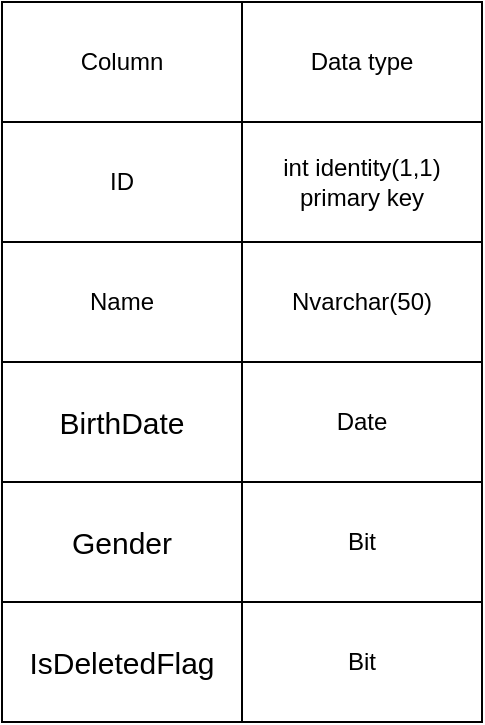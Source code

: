 <mxfile version="20.2.8" type="github" pages="4">
  <diagram id="jW5jVpwRtEXAUoB9fhri" name="ex4">
    <mxGraphModel dx="994" dy="564" grid="1" gridSize="10" guides="1" tooltips="1" connect="1" arrows="1" fold="1" page="1" pageScale="1" pageWidth="827" pageHeight="1169" math="0" shadow="0">
      <root>
        <mxCell id="0" />
        <mxCell id="1" parent="0" />
        <mxCell id="ASx7LnkUKc0S-k7tM8Z2-1" value="Column" style="rounded=0;whiteSpace=wrap;html=1;" parent="1" vertex="1">
          <mxGeometry x="110" y="60" width="120" height="60" as="geometry" />
        </mxCell>
        <mxCell id="ASx7LnkUKc0S-k7tM8Z2-2" value="Data type" style="rounded=0;whiteSpace=wrap;html=1;" parent="1" vertex="1">
          <mxGeometry x="230" y="60" width="120" height="60" as="geometry" />
        </mxCell>
        <mxCell id="ASx7LnkUKc0S-k7tM8Z2-3" value="ID" style="rounded=0;whiteSpace=wrap;html=1;" parent="1" vertex="1">
          <mxGeometry x="110" y="120" width="120" height="60" as="geometry" />
        </mxCell>
        <mxCell id="ASx7LnkUKc0S-k7tM8Z2-4" value="&lt;span style=&quot;font-family: Muli, sans-serif; font-size: 15px; text-align: start; background-color: rgb(255, 255, 255);&quot;&gt;Gender&lt;/span&gt;" style="rounded=0;whiteSpace=wrap;html=1;" parent="1" vertex="1">
          <mxGeometry x="110" y="300" width="120" height="60" as="geometry" />
        </mxCell>
        <mxCell id="ASx7LnkUKc0S-k7tM8Z2-5" value="&lt;span style=&quot;font-family: Muli, sans-serif; font-size: 15px; text-align: start; background-color: rgb(255, 255, 255);&quot;&gt;BirthDate&lt;/span&gt;" style="rounded=0;whiteSpace=wrap;html=1;" parent="1" vertex="1">
          <mxGeometry x="110" y="240" width="120" height="60" as="geometry" />
        </mxCell>
        <mxCell id="ASx7LnkUKc0S-k7tM8Z2-6" value="Name" style="rounded=0;whiteSpace=wrap;html=1;" parent="1" vertex="1">
          <mxGeometry x="110" y="180" width="120" height="60" as="geometry" />
        </mxCell>
        <mxCell id="ASx7LnkUKc0S-k7tM8Z2-7" value="int identity(1,1) primary key" style="rounded=0;whiteSpace=wrap;html=1;" parent="1" vertex="1">
          <mxGeometry x="230" y="120" width="120" height="60" as="geometry" />
        </mxCell>
        <mxCell id="ASx7LnkUKc0S-k7tM8Z2-8" value="Nvarchar(50)" style="rounded=0;whiteSpace=wrap;html=1;" parent="1" vertex="1">
          <mxGeometry x="230" y="180" width="120" height="60" as="geometry" />
        </mxCell>
        <mxCell id="ASx7LnkUKc0S-k7tM8Z2-9" value="Date" style="rounded=0;whiteSpace=wrap;html=1;" parent="1" vertex="1">
          <mxGeometry x="230" y="240" width="120" height="60" as="geometry" />
        </mxCell>
        <mxCell id="ASx7LnkUKc0S-k7tM8Z2-10" value="Bit" style="rounded=0;whiteSpace=wrap;html=1;" parent="1" vertex="1">
          <mxGeometry x="230" y="300" width="120" height="60" as="geometry" />
        </mxCell>
        <mxCell id="ASx7LnkUKc0S-k7tM8Z2-11" value="&lt;span style=&quot;font-family: Muli, sans-serif; font-size: 15px; text-align: start; background-color: rgb(255, 255, 255);&quot;&gt;IsDeletedFlag&lt;/span&gt;" style="rounded=0;whiteSpace=wrap;html=1;" parent="1" vertex="1">
          <mxGeometry x="110" y="360" width="120" height="60" as="geometry" />
        </mxCell>
        <mxCell id="ASx7LnkUKc0S-k7tM8Z2-12" value="Bit" style="rounded=0;whiteSpace=wrap;html=1;" parent="1" vertex="1">
          <mxGeometry x="230" y="360" width="120" height="60" as="geometry" />
        </mxCell>
      </root>
    </mxGraphModel>
  </diagram>
  <diagram id="XjRn7lMFcRKrcEKqqThK" name="ex3">
    <mxGraphModel dx="994" dy="564" grid="1" gridSize="10" guides="1" tooltips="1" connect="1" arrows="1" fold="1" page="1" pageScale="1" pageWidth="827" pageHeight="1169" math="0" shadow="0">
      <root>
        <mxCell id="0" />
        <mxCell id="1" parent="0" />
        <mxCell id="2QmXWXQhHO9CwWQ-SPkW-15" value="Column" style="rounded=0;whiteSpace=wrap;html=1;" parent="1" vertex="1">
          <mxGeometry x="110" y="60" width="120" height="60" as="geometry" />
        </mxCell>
        <mxCell id="2QmXWXQhHO9CwWQ-SPkW-16" value="Data type" style="rounded=0;whiteSpace=wrap;html=1;" parent="1" vertex="1">
          <mxGeometry x="230" y="60" width="120" height="60" as="geometry" />
        </mxCell>
        <mxCell id="2QmXWXQhHO9CwWQ-SPkW-17" value="ID" style="rounded=0;whiteSpace=wrap;html=1;" parent="1" vertex="1">
          <mxGeometry x="110" y="120" width="120" height="60" as="geometry" />
        </mxCell>
        <mxCell id="2QmXWXQhHO9CwWQ-SPkW-18" value="&lt;span style=&quot;font-family: Muli, sans-serif; font-size: 15px; text-align: start; background-color: rgb(255, 255, 255);&quot;&gt;ModifiedDate&lt;/span&gt;" style="rounded=0;whiteSpace=wrap;html=1;" parent="1" vertex="1">
          <mxGeometry x="110" y="300" width="120" height="60" as="geometry" />
        </mxCell>
        <mxCell id="2QmXWXQhHO9CwWQ-SPkW-19" value="Code" style="rounded=0;whiteSpace=wrap;html=1;" parent="1" vertex="1">
          <mxGeometry x="110" y="240" width="120" height="60" as="geometry" />
        </mxCell>
        <mxCell id="2QmXWXQhHO9CwWQ-SPkW-20" value="Name" style="rounded=0;whiteSpace=wrap;html=1;" parent="1" vertex="1">
          <mxGeometry x="110" y="180" width="120" height="60" as="geometry" />
        </mxCell>
        <mxCell id="2QmXWXQhHO9CwWQ-SPkW-21" value="int identity(1,1) primary key" style="rounded=0;whiteSpace=wrap;html=1;" parent="1" vertex="1">
          <mxGeometry x="230" y="120" width="120" height="60" as="geometry" />
        </mxCell>
        <mxCell id="2QmXWXQhHO9CwWQ-SPkW-22" value="varchar(50)" style="rounded=0;whiteSpace=wrap;html=1;" parent="1" vertex="1">
          <mxGeometry x="230" y="180" width="120" height="60" as="geometry" />
        </mxCell>
        <mxCell id="2QmXWXQhHO9CwWQ-SPkW-23" value="char(5)" style="rounded=0;whiteSpace=wrap;html=1;" parent="1" vertex="1">
          <mxGeometry x="230" y="240" width="120" height="60" as="geometry" />
        </mxCell>
        <mxCell id="2QmXWXQhHO9CwWQ-SPkW-24" value="datetime" style="rounded=0;whiteSpace=wrap;html=1;" parent="1" vertex="1">
          <mxGeometry x="230" y="300" width="120" height="60" as="geometry" />
        </mxCell>
      </root>
    </mxGraphModel>
  </diagram>
  <diagram id="c2WtbdDiorEWRNvd5uPU" name="ex1_2">
    <mxGraphModel dx="994" dy="564" grid="1" gridSize="10" guides="1" tooltips="1" connect="1" arrows="1" fold="1" page="1" pageScale="1" pageWidth="827" pageHeight="1169" math="0" shadow="0">
      <root>
        <mxCell id="0" />
        <mxCell id="1" parent="0" />
        <mxCell id="7ApB7xU30ubrZ9IxoFiu-1" value="Pharmaceutical company" style="shape=table;startSize=30;container=1;collapsible=1;childLayout=tableLayout;fixedRows=1;rowLines=0;fontStyle=1;align=center;resizeLast=1;" parent="1" vertex="1">
          <mxGeometry x="30" y="270" width="180" height="130" as="geometry" />
        </mxCell>
        <mxCell id="7ApB7xU30ubrZ9IxoFiu-2" value="" style="shape=tableRow;horizontal=0;startSize=0;swimlaneHead=0;swimlaneBody=0;fillColor=none;collapsible=0;dropTarget=0;points=[[0,0.5],[1,0.5]];portConstraint=eastwest;top=0;left=0;right=0;bottom=1;" parent="7ApB7xU30ubrZ9IxoFiu-1" vertex="1">
          <mxGeometry y="30" width="180" height="30" as="geometry" />
        </mxCell>
        <mxCell id="7ApB7xU30ubrZ9IxoFiu-3" value="PK" style="shape=partialRectangle;connectable=0;fillColor=none;top=0;left=0;bottom=0;right=0;fontStyle=1;overflow=hidden;" parent="7ApB7xU30ubrZ9IxoFiu-2" vertex="1">
          <mxGeometry width="30" height="30" as="geometry">
            <mxRectangle width="30" height="30" as="alternateBounds" />
          </mxGeometry>
        </mxCell>
        <mxCell id="7ApB7xU30ubrZ9IxoFiu-4" value="ID" style="shape=partialRectangle;connectable=0;fillColor=none;top=0;left=0;bottom=0;right=0;align=left;spacingLeft=6;fontStyle=5;overflow=hidden;" parent="7ApB7xU30ubrZ9IxoFiu-2" vertex="1">
          <mxGeometry x="30" width="150" height="30" as="geometry">
            <mxRectangle width="150" height="30" as="alternateBounds" />
          </mxGeometry>
        </mxCell>
        <mxCell id="7ApB7xU30ubrZ9IxoFiu-5" value="" style="shape=tableRow;horizontal=0;startSize=0;swimlaneHead=0;swimlaneBody=0;fillColor=none;collapsible=0;dropTarget=0;points=[[0,0.5],[1,0.5]];portConstraint=eastwest;top=0;left=0;right=0;bottom=0;" parent="7ApB7xU30ubrZ9IxoFiu-1" vertex="1">
          <mxGeometry y="60" width="180" height="30" as="geometry" />
        </mxCell>
        <mxCell id="7ApB7xU30ubrZ9IxoFiu-6" value="" style="shape=partialRectangle;connectable=0;fillColor=none;top=0;left=0;bottom=0;right=0;editable=1;overflow=hidden;" parent="7ApB7xU30ubrZ9IxoFiu-5" vertex="1">
          <mxGeometry width="30" height="30" as="geometry">
            <mxRectangle width="30" height="30" as="alternateBounds" />
          </mxGeometry>
        </mxCell>
        <mxCell id="7ApB7xU30ubrZ9IxoFiu-7" value="Name" style="shape=partialRectangle;connectable=0;fillColor=none;top=0;left=0;bottom=0;right=0;align=left;spacingLeft=6;overflow=hidden;" parent="7ApB7xU30ubrZ9IxoFiu-5" vertex="1">
          <mxGeometry x="30" width="150" height="30" as="geometry">
            <mxRectangle width="150" height="30" as="alternateBounds" />
          </mxGeometry>
        </mxCell>
        <mxCell id="7ApB7xU30ubrZ9IxoFiu-8" value="" style="shape=tableRow;horizontal=0;startSize=0;swimlaneHead=0;swimlaneBody=0;fillColor=none;collapsible=0;dropTarget=0;points=[[0,0.5],[1,0.5]];portConstraint=eastwest;top=0;left=0;right=0;bottom=0;" parent="7ApB7xU30ubrZ9IxoFiu-1" vertex="1">
          <mxGeometry y="90" width="180" height="30" as="geometry" />
        </mxCell>
        <mxCell id="7ApB7xU30ubrZ9IxoFiu-9" value="" style="shape=partialRectangle;connectable=0;fillColor=none;top=0;left=0;bottom=0;right=0;editable=1;overflow=hidden;" parent="7ApB7xU30ubrZ9IxoFiu-8" vertex="1">
          <mxGeometry width="30" height="30" as="geometry">
            <mxRectangle width="30" height="30" as="alternateBounds" />
          </mxGeometry>
        </mxCell>
        <mxCell id="7ApB7xU30ubrZ9IxoFiu-10" value="" style="shape=partialRectangle;connectable=0;fillColor=none;top=0;left=0;bottom=0;right=0;align=left;spacingLeft=6;overflow=hidden;" parent="7ApB7xU30ubrZ9IxoFiu-8" vertex="1">
          <mxGeometry x="30" width="150" height="30" as="geometry">
            <mxRectangle width="150" height="30" as="alternateBounds" />
          </mxGeometry>
        </mxCell>
        <mxCell id="7ApB7xU30ubrZ9IxoFiu-14" value="Medicine" style="shape=table;startSize=30;container=1;collapsible=1;childLayout=tableLayout;fixedRows=1;rowLines=0;fontStyle=1;align=center;resizeLast=1;" parent="1" vertex="1">
          <mxGeometry x="324" y="270" width="180" height="210" as="geometry" />
        </mxCell>
        <mxCell id="7ApB7xU30ubrZ9IxoFiu-15" value="" style="shape=tableRow;horizontal=0;startSize=0;swimlaneHead=0;swimlaneBody=0;fillColor=none;collapsible=0;dropTarget=0;points=[[0,0.5],[1,0.5]];portConstraint=eastwest;top=0;left=0;right=0;bottom=1;" parent="7ApB7xU30ubrZ9IxoFiu-14" vertex="1">
          <mxGeometry y="30" width="180" height="30" as="geometry" />
        </mxCell>
        <mxCell id="7ApB7xU30ubrZ9IxoFiu-16" value="PK" style="shape=partialRectangle;connectable=0;fillColor=none;top=0;left=0;bottom=0;right=0;fontStyle=1;overflow=hidden;" parent="7ApB7xU30ubrZ9IxoFiu-15" vertex="1">
          <mxGeometry width="30" height="30" as="geometry">
            <mxRectangle width="30" height="30" as="alternateBounds" />
          </mxGeometry>
        </mxCell>
        <mxCell id="7ApB7xU30ubrZ9IxoFiu-17" value="ID" style="shape=partialRectangle;connectable=0;fillColor=none;top=0;left=0;bottom=0;right=0;align=left;spacingLeft=6;fontStyle=5;overflow=hidden;" parent="7ApB7xU30ubrZ9IxoFiu-15" vertex="1">
          <mxGeometry x="30" width="150" height="30" as="geometry">
            <mxRectangle width="150" height="30" as="alternateBounds" />
          </mxGeometry>
        </mxCell>
        <mxCell id="7ApB7xU30ubrZ9IxoFiu-18" value="" style="shape=tableRow;horizontal=0;startSize=0;swimlaneHead=0;swimlaneBody=0;fillColor=none;collapsible=0;dropTarget=0;points=[[0,0.5],[1,0.5]];portConstraint=eastwest;top=0;left=0;right=0;bottom=0;" parent="7ApB7xU30ubrZ9IxoFiu-14" vertex="1">
          <mxGeometry y="60" width="180" height="30" as="geometry" />
        </mxCell>
        <mxCell id="7ApB7xU30ubrZ9IxoFiu-19" value="" style="shape=partialRectangle;connectable=0;fillColor=none;top=0;left=0;bottom=0;right=0;editable=1;overflow=hidden;" parent="7ApB7xU30ubrZ9IxoFiu-18" vertex="1">
          <mxGeometry width="30" height="30" as="geometry">
            <mxRectangle width="30" height="30" as="alternateBounds" />
          </mxGeometry>
        </mxCell>
        <mxCell id="7ApB7xU30ubrZ9IxoFiu-20" value="Name" style="shape=partialRectangle;connectable=0;fillColor=none;top=0;left=0;bottom=0;right=0;align=left;spacingLeft=6;overflow=hidden;" parent="7ApB7xU30ubrZ9IxoFiu-18" vertex="1">
          <mxGeometry x="30" width="150" height="30" as="geometry">
            <mxRectangle width="150" height="30" as="alternateBounds" />
          </mxGeometry>
        </mxCell>
        <mxCell id="7ApB7xU30ubrZ9IxoFiu-21" value="" style="shape=tableRow;horizontal=0;startSize=0;swimlaneHead=0;swimlaneBody=0;fillColor=none;collapsible=0;dropTarget=0;points=[[0,0.5],[1,0.5]];portConstraint=eastwest;top=0;left=0;right=0;bottom=0;" parent="7ApB7xU30ubrZ9IxoFiu-14" vertex="1">
          <mxGeometry y="90" width="180" height="30" as="geometry" />
        </mxCell>
        <mxCell id="7ApB7xU30ubrZ9IxoFiu-22" value="FK1" style="shape=partialRectangle;connectable=0;fillColor=none;top=0;left=0;bottom=0;right=0;editable=1;overflow=hidden;" parent="7ApB7xU30ubrZ9IxoFiu-21" vertex="1">
          <mxGeometry width="30" height="30" as="geometry">
            <mxRectangle width="30" height="30" as="alternateBounds" />
          </mxGeometry>
        </mxCell>
        <mxCell id="7ApB7xU30ubrZ9IxoFiu-23" value="Pharmaceutical_id" style="shape=partialRectangle;connectable=0;fillColor=none;top=0;left=0;bottom=0;right=0;align=left;spacingLeft=6;overflow=hidden;" parent="7ApB7xU30ubrZ9IxoFiu-21" vertex="1">
          <mxGeometry x="30" width="150" height="30" as="geometry">
            <mxRectangle width="150" height="30" as="alternateBounds" />
          </mxGeometry>
        </mxCell>
        <mxCell id="7ApB7xU30ubrZ9IxoFiu-24" value="" style="shape=tableRow;horizontal=0;startSize=0;swimlaneHead=0;swimlaneBody=0;fillColor=none;collapsible=0;dropTarget=0;points=[[0,0.5],[1,0.5]];portConstraint=eastwest;top=0;left=0;right=0;bottom=0;" parent="7ApB7xU30ubrZ9IxoFiu-14" vertex="1">
          <mxGeometry y="120" width="180" height="30" as="geometry" />
        </mxCell>
        <mxCell id="7ApB7xU30ubrZ9IxoFiu-25" value="Fk2" style="shape=partialRectangle;connectable=0;fillColor=none;top=0;left=0;bottom=0;right=0;editable=1;overflow=hidden;" parent="7ApB7xU30ubrZ9IxoFiu-24" vertex="1">
          <mxGeometry width="30" height="30" as="geometry">
            <mxRectangle width="30" height="30" as="alternateBounds" />
          </mxGeometry>
        </mxCell>
        <mxCell id="7ApB7xU30ubrZ9IxoFiu-26" value="Drugsrote_id" style="shape=partialRectangle;connectable=0;fillColor=none;top=0;left=0;bottom=0;right=0;align=left;spacingLeft=6;overflow=hidden;" parent="7ApB7xU30ubrZ9IxoFiu-24" vertex="1">
          <mxGeometry x="30" width="150" height="30" as="geometry">
            <mxRectangle width="150" height="30" as="alternateBounds" />
          </mxGeometry>
        </mxCell>
        <mxCell id="7ApB7xU30ubrZ9IxoFiu-27" value="Prescription" style="shape=table;startSize=30;container=1;collapsible=1;childLayout=tableLayout;fixedRows=1;rowLines=0;fontStyle=1;align=center;resizeLast=1;" parent="1" vertex="1">
          <mxGeometry x="600" y="270" width="180" height="210" as="geometry" />
        </mxCell>
        <mxCell id="7ApB7xU30ubrZ9IxoFiu-28" value="" style="shape=tableRow;horizontal=0;startSize=0;swimlaneHead=0;swimlaneBody=0;fillColor=none;collapsible=0;dropTarget=0;points=[[0,0.5],[1,0.5]];portConstraint=eastwest;top=0;left=0;right=0;bottom=1;" parent="7ApB7xU30ubrZ9IxoFiu-27" vertex="1">
          <mxGeometry y="30" width="180" height="30" as="geometry" />
        </mxCell>
        <mxCell id="7ApB7xU30ubrZ9IxoFiu-29" value="PK" style="shape=partialRectangle;connectable=0;fillColor=none;top=0;left=0;bottom=0;right=0;fontStyle=1;overflow=hidden;" parent="7ApB7xU30ubrZ9IxoFiu-28" vertex="1">
          <mxGeometry width="30" height="30" as="geometry">
            <mxRectangle width="30" height="30" as="alternateBounds" />
          </mxGeometry>
        </mxCell>
        <mxCell id="7ApB7xU30ubrZ9IxoFiu-30" value="ID" style="shape=partialRectangle;connectable=0;fillColor=none;top=0;left=0;bottom=0;right=0;align=left;spacingLeft=6;fontStyle=5;overflow=hidden;" parent="7ApB7xU30ubrZ9IxoFiu-28" vertex="1">
          <mxGeometry x="30" width="150" height="30" as="geometry">
            <mxRectangle width="150" height="30" as="alternateBounds" />
          </mxGeometry>
        </mxCell>
        <mxCell id="7ApB7xU30ubrZ9IxoFiu-31" value="" style="shape=tableRow;horizontal=0;startSize=0;swimlaneHead=0;swimlaneBody=0;fillColor=none;collapsible=0;dropTarget=0;points=[[0,0.5],[1,0.5]];portConstraint=eastwest;top=0;left=0;right=0;bottom=0;" parent="7ApB7xU30ubrZ9IxoFiu-27" vertex="1">
          <mxGeometry y="60" width="180" height="30" as="geometry" />
        </mxCell>
        <mxCell id="7ApB7xU30ubrZ9IxoFiu-32" value="FK1" style="shape=partialRectangle;connectable=0;fillColor=none;top=0;left=0;bottom=0;right=0;editable=1;overflow=hidden;" parent="7ApB7xU30ubrZ9IxoFiu-31" vertex="1">
          <mxGeometry width="30" height="30" as="geometry">
            <mxRectangle width="30" height="30" as="alternateBounds" />
          </mxGeometry>
        </mxCell>
        <mxCell id="7ApB7xU30ubrZ9IxoFiu-33" value="Doctor_id" style="shape=partialRectangle;connectable=0;fillColor=none;top=0;left=0;bottom=0;right=0;align=left;spacingLeft=6;overflow=hidden;" parent="7ApB7xU30ubrZ9IxoFiu-31" vertex="1">
          <mxGeometry x="30" width="150" height="30" as="geometry">
            <mxRectangle width="150" height="30" as="alternateBounds" />
          </mxGeometry>
        </mxCell>
        <mxCell id="7ApB7xU30ubrZ9IxoFiu-34" value="" style="shape=tableRow;horizontal=0;startSize=0;swimlaneHead=0;swimlaneBody=0;fillColor=none;collapsible=0;dropTarget=0;points=[[0,0.5],[1,0.5]];portConstraint=eastwest;top=0;left=0;right=0;bottom=0;" parent="7ApB7xU30ubrZ9IxoFiu-27" vertex="1">
          <mxGeometry y="90" width="180" height="30" as="geometry" />
        </mxCell>
        <mxCell id="7ApB7xU30ubrZ9IxoFiu-35" value="FK2" style="shape=partialRectangle;connectable=0;fillColor=none;top=0;left=0;bottom=0;right=0;editable=1;overflow=hidden;" parent="7ApB7xU30ubrZ9IxoFiu-34" vertex="1">
          <mxGeometry width="30" height="30" as="geometry">
            <mxRectangle width="30" height="30" as="alternateBounds" />
          </mxGeometry>
        </mxCell>
        <mxCell id="7ApB7xU30ubrZ9IxoFiu-36" value="Patient_id" style="shape=partialRectangle;connectable=0;fillColor=none;top=0;left=0;bottom=0;right=0;align=left;spacingLeft=6;overflow=hidden;" parent="7ApB7xU30ubrZ9IxoFiu-34" vertex="1">
          <mxGeometry x="30" width="150" height="30" as="geometry">
            <mxRectangle width="150" height="30" as="alternateBounds" />
          </mxGeometry>
        </mxCell>
        <mxCell id="7ApB7xU30ubrZ9IxoFiu-37" value="" style="shape=tableRow;horizontal=0;startSize=0;swimlaneHead=0;swimlaneBody=0;fillColor=none;collapsible=0;dropTarget=0;points=[[0,0.5],[1,0.5]];portConstraint=eastwest;top=0;left=0;right=0;bottom=0;" parent="7ApB7xU30ubrZ9IxoFiu-27" vertex="1">
          <mxGeometry y="120" width="180" height="30" as="geometry" />
        </mxCell>
        <mxCell id="7ApB7xU30ubrZ9IxoFiu-38" value="FK3" style="shape=partialRectangle;connectable=0;fillColor=none;top=0;left=0;bottom=0;right=0;editable=1;overflow=hidden;" parent="7ApB7xU30ubrZ9IxoFiu-37" vertex="1">
          <mxGeometry width="30" height="30" as="geometry">
            <mxRectangle width="30" height="30" as="alternateBounds" />
          </mxGeometry>
        </mxCell>
        <mxCell id="7ApB7xU30ubrZ9IxoFiu-39" value="Medicine_id" style="shape=partialRectangle;connectable=0;fillColor=none;top=0;left=0;bottom=0;right=0;align=left;spacingLeft=6;overflow=hidden;" parent="7ApB7xU30ubrZ9IxoFiu-37" vertex="1">
          <mxGeometry x="30" width="150" height="30" as="geometry">
            <mxRectangle width="150" height="30" as="alternateBounds" />
          </mxGeometry>
        </mxCell>
        <mxCell id="7ApB7xU30ubrZ9IxoFiu-40" value="Patient" style="shape=table;startSize=30;container=1;collapsible=1;childLayout=tableLayout;fixedRows=1;rowLines=0;fontStyle=1;align=center;resizeLast=1;" parent="1" vertex="1">
          <mxGeometry x="600" y="540" width="180" height="160" as="geometry" />
        </mxCell>
        <mxCell id="7ApB7xU30ubrZ9IxoFiu-41" value="" style="shape=tableRow;horizontal=0;startSize=0;swimlaneHead=0;swimlaneBody=0;fillColor=none;collapsible=0;dropTarget=0;points=[[0,0.5],[1,0.5]];portConstraint=eastwest;top=0;left=0;right=0;bottom=1;" parent="7ApB7xU30ubrZ9IxoFiu-40" vertex="1">
          <mxGeometry y="30" width="180" height="30" as="geometry" />
        </mxCell>
        <mxCell id="7ApB7xU30ubrZ9IxoFiu-42" value="PK" style="shape=partialRectangle;connectable=0;fillColor=none;top=0;left=0;bottom=0;right=0;fontStyle=1;overflow=hidden;" parent="7ApB7xU30ubrZ9IxoFiu-41" vertex="1">
          <mxGeometry width="30" height="30" as="geometry">
            <mxRectangle width="30" height="30" as="alternateBounds" />
          </mxGeometry>
        </mxCell>
        <mxCell id="7ApB7xU30ubrZ9IxoFiu-43" value="ID" style="shape=partialRectangle;connectable=0;fillColor=none;top=0;left=0;bottom=0;right=0;align=left;spacingLeft=6;fontStyle=5;overflow=hidden;" parent="7ApB7xU30ubrZ9IxoFiu-41" vertex="1">
          <mxGeometry x="30" width="150" height="30" as="geometry">
            <mxRectangle width="150" height="30" as="alternateBounds" />
          </mxGeometry>
        </mxCell>
        <mxCell id="7ApB7xU30ubrZ9IxoFiu-44" value="" style="shape=tableRow;horizontal=0;startSize=0;swimlaneHead=0;swimlaneBody=0;fillColor=none;collapsible=0;dropTarget=0;points=[[0,0.5],[1,0.5]];portConstraint=eastwest;top=0;left=0;right=0;bottom=0;" parent="7ApB7xU30ubrZ9IxoFiu-40" vertex="1">
          <mxGeometry y="60" width="180" height="30" as="geometry" />
        </mxCell>
        <mxCell id="7ApB7xU30ubrZ9IxoFiu-45" value="" style="shape=partialRectangle;connectable=0;fillColor=none;top=0;left=0;bottom=0;right=0;editable=1;overflow=hidden;" parent="7ApB7xU30ubrZ9IxoFiu-44" vertex="1">
          <mxGeometry width="30" height="30" as="geometry">
            <mxRectangle width="30" height="30" as="alternateBounds" />
          </mxGeometry>
        </mxCell>
        <mxCell id="7ApB7xU30ubrZ9IxoFiu-46" value="Name" style="shape=partialRectangle;connectable=0;fillColor=none;top=0;left=0;bottom=0;right=0;align=left;spacingLeft=6;overflow=hidden;" parent="7ApB7xU30ubrZ9IxoFiu-44" vertex="1">
          <mxGeometry x="30" width="150" height="30" as="geometry">
            <mxRectangle width="150" height="30" as="alternateBounds" />
          </mxGeometry>
        </mxCell>
        <mxCell id="7ApB7xU30ubrZ9IxoFiu-47" value="" style="shape=tableRow;horizontal=0;startSize=0;swimlaneHead=0;swimlaneBody=0;fillColor=none;collapsible=0;dropTarget=0;points=[[0,0.5],[1,0.5]];portConstraint=eastwest;top=0;left=0;right=0;bottom=0;" parent="7ApB7xU30ubrZ9IxoFiu-40" vertex="1">
          <mxGeometry y="90" width="180" height="30" as="geometry" />
        </mxCell>
        <mxCell id="7ApB7xU30ubrZ9IxoFiu-48" value="" style="shape=partialRectangle;connectable=0;fillColor=none;top=0;left=0;bottom=0;right=0;editable=1;overflow=hidden;" parent="7ApB7xU30ubrZ9IxoFiu-47" vertex="1">
          <mxGeometry width="30" height="30" as="geometry">
            <mxRectangle width="30" height="30" as="alternateBounds" />
          </mxGeometry>
        </mxCell>
        <mxCell id="7ApB7xU30ubrZ9IxoFiu-49" value="Phone" style="shape=partialRectangle;connectable=0;fillColor=none;top=0;left=0;bottom=0;right=0;align=left;spacingLeft=6;overflow=hidden;" parent="7ApB7xU30ubrZ9IxoFiu-47" vertex="1">
          <mxGeometry x="30" width="150" height="30" as="geometry">
            <mxRectangle width="150" height="30" as="alternateBounds" />
          </mxGeometry>
        </mxCell>
        <mxCell id="7ApB7xU30ubrZ9IxoFiu-50" value="" style="shape=tableRow;horizontal=0;startSize=0;swimlaneHead=0;swimlaneBody=0;fillColor=none;collapsible=0;dropTarget=0;points=[[0,0.5],[1,0.5]];portConstraint=eastwest;top=0;left=0;right=0;bottom=0;" parent="7ApB7xU30ubrZ9IxoFiu-40" vertex="1">
          <mxGeometry y="120" width="180" height="30" as="geometry" />
        </mxCell>
        <mxCell id="7ApB7xU30ubrZ9IxoFiu-51" value="" style="shape=partialRectangle;connectable=0;fillColor=none;top=0;left=0;bottom=0;right=0;editable=1;overflow=hidden;" parent="7ApB7xU30ubrZ9IxoFiu-50" vertex="1">
          <mxGeometry width="30" height="30" as="geometry">
            <mxRectangle width="30" height="30" as="alternateBounds" />
          </mxGeometry>
        </mxCell>
        <mxCell id="7ApB7xU30ubrZ9IxoFiu-52" value="" style="shape=partialRectangle;connectable=0;fillColor=none;top=0;left=0;bottom=0;right=0;align=left;spacingLeft=6;overflow=hidden;" parent="7ApB7xU30ubrZ9IxoFiu-50" vertex="1">
          <mxGeometry x="30" width="150" height="30" as="geometry">
            <mxRectangle width="150" height="30" as="alternateBounds" />
          </mxGeometry>
        </mxCell>
        <mxCell id="7ApB7xU30ubrZ9IxoFiu-53" value="Contract" style="shape=table;startSize=30;container=1;collapsible=1;childLayout=tableLayout;fixedRows=1;rowLines=0;fontStyle=1;align=center;resizeLast=1;" parent="1" vertex="1">
          <mxGeometry x="30" y="30" width="180" height="160" as="geometry" />
        </mxCell>
        <mxCell id="7ApB7xU30ubrZ9IxoFiu-54" value="" style="shape=tableRow;horizontal=0;startSize=0;swimlaneHead=0;swimlaneBody=0;fillColor=none;collapsible=0;dropTarget=0;points=[[0,0.5],[1,0.5]];portConstraint=eastwest;top=0;left=0;right=0;bottom=1;" parent="7ApB7xU30ubrZ9IxoFiu-53" vertex="1">
          <mxGeometry y="30" width="180" height="30" as="geometry" />
        </mxCell>
        <mxCell id="7ApB7xU30ubrZ9IxoFiu-55" value="PK" style="shape=partialRectangle;connectable=0;fillColor=none;top=0;left=0;bottom=0;right=0;fontStyle=1;overflow=hidden;" parent="7ApB7xU30ubrZ9IxoFiu-54" vertex="1">
          <mxGeometry width="30" height="30" as="geometry">
            <mxRectangle width="30" height="30" as="alternateBounds" />
          </mxGeometry>
        </mxCell>
        <mxCell id="7ApB7xU30ubrZ9IxoFiu-56" value="ID" style="shape=partialRectangle;connectable=0;fillColor=none;top=0;left=0;bottom=0;right=0;align=left;spacingLeft=6;fontStyle=5;overflow=hidden;" parent="7ApB7xU30ubrZ9IxoFiu-54" vertex="1">
          <mxGeometry x="30" width="150" height="30" as="geometry">
            <mxRectangle width="150" height="30" as="alternateBounds" />
          </mxGeometry>
        </mxCell>
        <mxCell id="7ApB7xU30ubrZ9IxoFiu-57" value="" style="shape=tableRow;horizontal=0;startSize=0;swimlaneHead=0;swimlaneBody=0;fillColor=none;collapsible=0;dropTarget=0;points=[[0,0.5],[1,0.5]];portConstraint=eastwest;top=0;left=0;right=0;bottom=0;" parent="7ApB7xU30ubrZ9IxoFiu-53" vertex="1">
          <mxGeometry y="60" width="180" height="30" as="geometry" />
        </mxCell>
        <mxCell id="7ApB7xU30ubrZ9IxoFiu-58" value="Fk1" style="shape=partialRectangle;connectable=0;fillColor=none;top=0;left=0;bottom=0;right=0;editable=1;overflow=hidden;" parent="7ApB7xU30ubrZ9IxoFiu-57" vertex="1">
          <mxGeometry width="30" height="30" as="geometry">
            <mxRectangle width="30" height="30" as="alternateBounds" />
          </mxGeometry>
        </mxCell>
        <mxCell id="7ApB7xU30ubrZ9IxoFiu-59" value="Drugsrote_id" style="shape=partialRectangle;connectable=0;fillColor=none;top=0;left=0;bottom=0;right=0;align=left;spacingLeft=6;overflow=hidden;" parent="7ApB7xU30ubrZ9IxoFiu-57" vertex="1">
          <mxGeometry x="30" width="150" height="30" as="geometry">
            <mxRectangle width="150" height="30" as="alternateBounds" />
          </mxGeometry>
        </mxCell>
        <mxCell id="7ApB7xU30ubrZ9IxoFiu-60" value="" style="shape=tableRow;horizontal=0;startSize=0;swimlaneHead=0;swimlaneBody=0;fillColor=none;collapsible=0;dropTarget=0;points=[[0,0.5],[1,0.5]];portConstraint=eastwest;top=0;left=0;right=0;bottom=0;" parent="7ApB7xU30ubrZ9IxoFiu-53" vertex="1">
          <mxGeometry y="90" width="180" height="30" as="geometry" />
        </mxCell>
        <mxCell id="7ApB7xU30ubrZ9IxoFiu-61" value="FK2" style="shape=partialRectangle;connectable=0;fillColor=none;top=0;left=0;bottom=0;right=0;editable=1;overflow=hidden;" parent="7ApB7xU30ubrZ9IxoFiu-60" vertex="1">
          <mxGeometry width="30" height="30" as="geometry">
            <mxRectangle width="30" height="30" as="alternateBounds" />
          </mxGeometry>
        </mxCell>
        <mxCell id="7ApB7xU30ubrZ9IxoFiu-62" value="Pharmaceutical_id" style="shape=partialRectangle;connectable=0;fillColor=none;top=0;left=0;bottom=0;right=0;align=left;spacingLeft=6;overflow=hidden;" parent="7ApB7xU30ubrZ9IxoFiu-60" vertex="1">
          <mxGeometry x="30" width="150" height="30" as="geometry">
            <mxRectangle width="150" height="30" as="alternateBounds" />
          </mxGeometry>
        </mxCell>
        <mxCell id="7ApB7xU30ubrZ9IxoFiu-63" value="" style="shape=tableRow;horizontal=0;startSize=0;swimlaneHead=0;swimlaneBody=0;fillColor=none;collapsible=0;dropTarget=0;points=[[0,0.5],[1,0.5]];portConstraint=eastwest;top=0;left=0;right=0;bottom=0;" parent="7ApB7xU30ubrZ9IxoFiu-53" vertex="1">
          <mxGeometry y="120" width="180" height="30" as="geometry" />
        </mxCell>
        <mxCell id="7ApB7xU30ubrZ9IxoFiu-64" value="" style="shape=partialRectangle;connectable=0;fillColor=none;top=0;left=0;bottom=0;right=0;editable=1;overflow=hidden;" parent="7ApB7xU30ubrZ9IxoFiu-63" vertex="1">
          <mxGeometry width="30" height="30" as="geometry">
            <mxRectangle width="30" height="30" as="alternateBounds" />
          </mxGeometry>
        </mxCell>
        <mxCell id="7ApB7xU30ubrZ9IxoFiu-65" value="" style="shape=partialRectangle;connectable=0;fillColor=none;top=0;left=0;bottom=0;right=0;align=left;spacingLeft=6;overflow=hidden;" parent="7ApB7xU30ubrZ9IxoFiu-63" vertex="1">
          <mxGeometry x="30" width="150" height="30" as="geometry">
            <mxRectangle width="150" height="30" as="alternateBounds" />
          </mxGeometry>
        </mxCell>
        <mxCell id="7ApB7xU30ubrZ9IxoFiu-66" value="Drugsrote" style="shape=table;startSize=30;container=1;collapsible=1;childLayout=tableLayout;fixedRows=1;rowLines=0;fontStyle=1;align=center;resizeLast=1;" parent="1" vertex="1">
          <mxGeometry x="324" y="10" width="180" height="160" as="geometry" />
        </mxCell>
        <mxCell id="7ApB7xU30ubrZ9IxoFiu-67" value="" style="shape=tableRow;horizontal=0;startSize=0;swimlaneHead=0;swimlaneBody=0;fillColor=none;collapsible=0;dropTarget=0;points=[[0,0.5],[1,0.5]];portConstraint=eastwest;top=0;left=0;right=0;bottom=1;" parent="7ApB7xU30ubrZ9IxoFiu-66" vertex="1">
          <mxGeometry y="30" width="180" height="30" as="geometry" />
        </mxCell>
        <mxCell id="7ApB7xU30ubrZ9IxoFiu-68" value="PK" style="shape=partialRectangle;connectable=0;fillColor=none;top=0;left=0;bottom=0;right=0;fontStyle=1;overflow=hidden;" parent="7ApB7xU30ubrZ9IxoFiu-67" vertex="1">
          <mxGeometry width="30" height="30" as="geometry">
            <mxRectangle width="30" height="30" as="alternateBounds" />
          </mxGeometry>
        </mxCell>
        <mxCell id="7ApB7xU30ubrZ9IxoFiu-69" value="ID" style="shape=partialRectangle;connectable=0;fillColor=none;top=0;left=0;bottom=0;right=0;align=left;spacingLeft=6;fontStyle=5;overflow=hidden;" parent="7ApB7xU30ubrZ9IxoFiu-67" vertex="1">
          <mxGeometry x="30" width="150" height="30" as="geometry">
            <mxRectangle width="150" height="30" as="alternateBounds" />
          </mxGeometry>
        </mxCell>
        <mxCell id="7ApB7xU30ubrZ9IxoFiu-70" value="" style="shape=tableRow;horizontal=0;startSize=0;swimlaneHead=0;swimlaneBody=0;fillColor=none;collapsible=0;dropTarget=0;points=[[0,0.5],[1,0.5]];portConstraint=eastwest;top=0;left=0;right=0;bottom=0;" parent="7ApB7xU30ubrZ9IxoFiu-66" vertex="1">
          <mxGeometry y="60" width="180" height="30" as="geometry" />
        </mxCell>
        <mxCell id="7ApB7xU30ubrZ9IxoFiu-71" value="" style="shape=partialRectangle;connectable=0;fillColor=none;top=0;left=0;bottom=0;right=0;editable=1;overflow=hidden;" parent="7ApB7xU30ubrZ9IxoFiu-70" vertex="1">
          <mxGeometry width="30" height="30" as="geometry">
            <mxRectangle width="30" height="30" as="alternateBounds" />
          </mxGeometry>
        </mxCell>
        <mxCell id="7ApB7xU30ubrZ9IxoFiu-72" value="Name" style="shape=partialRectangle;connectable=0;fillColor=none;top=0;left=0;bottom=0;right=0;align=left;spacingLeft=6;overflow=hidden;" parent="7ApB7xU30ubrZ9IxoFiu-70" vertex="1">
          <mxGeometry x="30" width="150" height="30" as="geometry">
            <mxRectangle width="150" height="30" as="alternateBounds" />
          </mxGeometry>
        </mxCell>
        <mxCell id="7ApB7xU30ubrZ9IxoFiu-73" value="" style="shape=tableRow;horizontal=0;startSize=0;swimlaneHead=0;swimlaneBody=0;fillColor=none;collapsible=0;dropTarget=0;points=[[0,0.5],[1,0.5]];portConstraint=eastwest;top=0;left=0;right=0;bottom=0;" parent="7ApB7xU30ubrZ9IxoFiu-66" vertex="1">
          <mxGeometry y="90" width="180" height="30" as="geometry" />
        </mxCell>
        <mxCell id="7ApB7xU30ubrZ9IxoFiu-74" value="" style="shape=partialRectangle;connectable=0;fillColor=none;top=0;left=0;bottom=0;right=0;editable=1;overflow=hidden;" parent="7ApB7xU30ubrZ9IxoFiu-73" vertex="1">
          <mxGeometry width="30" height="30" as="geometry">
            <mxRectangle width="30" height="30" as="alternateBounds" />
          </mxGeometry>
        </mxCell>
        <mxCell id="7ApB7xU30ubrZ9IxoFiu-75" value="" style="shape=partialRectangle;connectable=0;fillColor=none;top=0;left=0;bottom=0;right=0;align=left;spacingLeft=6;overflow=hidden;" parent="7ApB7xU30ubrZ9IxoFiu-73" vertex="1">
          <mxGeometry x="30" width="150" height="30" as="geometry">
            <mxRectangle width="150" height="30" as="alternateBounds" />
          </mxGeometry>
        </mxCell>
        <mxCell id="7ApB7xU30ubrZ9IxoFiu-76" value="" style="shape=tableRow;horizontal=0;startSize=0;swimlaneHead=0;swimlaneBody=0;fillColor=none;collapsible=0;dropTarget=0;points=[[0,0.5],[1,0.5]];portConstraint=eastwest;top=0;left=0;right=0;bottom=0;" parent="7ApB7xU30ubrZ9IxoFiu-66" vertex="1">
          <mxGeometry y="120" width="180" height="30" as="geometry" />
        </mxCell>
        <mxCell id="7ApB7xU30ubrZ9IxoFiu-77" value="" style="shape=partialRectangle;connectable=0;fillColor=none;top=0;left=0;bottom=0;right=0;editable=1;overflow=hidden;" parent="7ApB7xU30ubrZ9IxoFiu-76" vertex="1">
          <mxGeometry width="30" height="30" as="geometry">
            <mxRectangle width="30" height="30" as="alternateBounds" />
          </mxGeometry>
        </mxCell>
        <mxCell id="7ApB7xU30ubrZ9IxoFiu-78" value="" style="shape=partialRectangle;connectable=0;fillColor=none;top=0;left=0;bottom=0;right=0;align=left;spacingLeft=6;overflow=hidden;" parent="7ApB7xU30ubrZ9IxoFiu-76" vertex="1">
          <mxGeometry x="30" width="150" height="30" as="geometry">
            <mxRectangle width="150" height="30" as="alternateBounds" />
          </mxGeometry>
        </mxCell>
        <mxCell id="7ApB7xU30ubrZ9IxoFiu-79" value="Doctor" style="shape=table;startSize=30;container=1;collapsible=1;childLayout=tableLayout;fixedRows=1;rowLines=0;fontStyle=1;align=center;resizeLast=1;" parent="1" vertex="1">
          <mxGeometry x="615" y="10" width="180" height="160" as="geometry" />
        </mxCell>
        <mxCell id="7ApB7xU30ubrZ9IxoFiu-80" value="" style="shape=tableRow;horizontal=0;startSize=0;swimlaneHead=0;swimlaneBody=0;fillColor=none;collapsible=0;dropTarget=0;points=[[0,0.5],[1,0.5]];portConstraint=eastwest;top=0;left=0;right=0;bottom=1;" parent="7ApB7xU30ubrZ9IxoFiu-79" vertex="1">
          <mxGeometry y="30" width="180" height="30" as="geometry" />
        </mxCell>
        <mxCell id="7ApB7xU30ubrZ9IxoFiu-81" value="PK" style="shape=partialRectangle;connectable=0;fillColor=none;top=0;left=0;bottom=0;right=0;fontStyle=1;overflow=hidden;" parent="7ApB7xU30ubrZ9IxoFiu-80" vertex="1">
          <mxGeometry width="30" height="30" as="geometry">
            <mxRectangle width="30" height="30" as="alternateBounds" />
          </mxGeometry>
        </mxCell>
        <mxCell id="7ApB7xU30ubrZ9IxoFiu-82" value="ID" style="shape=partialRectangle;connectable=0;fillColor=none;top=0;left=0;bottom=0;right=0;align=left;spacingLeft=6;fontStyle=5;overflow=hidden;" parent="7ApB7xU30ubrZ9IxoFiu-80" vertex="1">
          <mxGeometry x="30" width="150" height="30" as="geometry">
            <mxRectangle width="150" height="30" as="alternateBounds" />
          </mxGeometry>
        </mxCell>
        <mxCell id="7ApB7xU30ubrZ9IxoFiu-83" value="" style="shape=tableRow;horizontal=0;startSize=0;swimlaneHead=0;swimlaneBody=0;fillColor=none;collapsible=0;dropTarget=0;points=[[0,0.5],[1,0.5]];portConstraint=eastwest;top=0;left=0;right=0;bottom=0;" parent="7ApB7xU30ubrZ9IxoFiu-79" vertex="1">
          <mxGeometry y="60" width="180" height="30" as="geometry" />
        </mxCell>
        <mxCell id="7ApB7xU30ubrZ9IxoFiu-84" value="" style="shape=partialRectangle;connectable=0;fillColor=none;top=0;left=0;bottom=0;right=0;editable=1;overflow=hidden;" parent="7ApB7xU30ubrZ9IxoFiu-83" vertex="1">
          <mxGeometry width="30" height="30" as="geometry">
            <mxRectangle width="30" height="30" as="alternateBounds" />
          </mxGeometry>
        </mxCell>
        <mxCell id="7ApB7xU30ubrZ9IxoFiu-85" value="Name    " style="shape=partialRectangle;connectable=0;fillColor=none;top=0;left=0;bottom=0;right=0;align=left;spacingLeft=6;overflow=hidden;" parent="7ApB7xU30ubrZ9IxoFiu-83" vertex="1">
          <mxGeometry x="30" width="150" height="30" as="geometry">
            <mxRectangle width="150" height="30" as="alternateBounds" />
          </mxGeometry>
        </mxCell>
        <mxCell id="7ApB7xU30ubrZ9IxoFiu-86" value="" style="shape=tableRow;horizontal=0;startSize=0;swimlaneHead=0;swimlaneBody=0;fillColor=none;collapsible=0;dropTarget=0;points=[[0,0.5],[1,0.5]];portConstraint=eastwest;top=0;left=0;right=0;bottom=0;" parent="7ApB7xU30ubrZ9IxoFiu-79" vertex="1">
          <mxGeometry y="90" width="180" height="30" as="geometry" />
        </mxCell>
        <mxCell id="7ApB7xU30ubrZ9IxoFiu-87" value="" style="shape=partialRectangle;connectable=0;fillColor=none;top=0;left=0;bottom=0;right=0;editable=1;overflow=hidden;" parent="7ApB7xU30ubrZ9IxoFiu-86" vertex="1">
          <mxGeometry width="30" height="30" as="geometry">
            <mxRectangle width="30" height="30" as="alternateBounds" />
          </mxGeometry>
        </mxCell>
        <mxCell id="7ApB7xU30ubrZ9IxoFiu-88" value="Phone" style="shape=partialRectangle;connectable=0;fillColor=none;top=0;left=0;bottom=0;right=0;align=left;spacingLeft=6;overflow=hidden;" parent="7ApB7xU30ubrZ9IxoFiu-86" vertex="1">
          <mxGeometry x="30" width="150" height="30" as="geometry">
            <mxRectangle width="150" height="30" as="alternateBounds" />
          </mxGeometry>
        </mxCell>
        <mxCell id="7ApB7xU30ubrZ9IxoFiu-89" value="" style="shape=tableRow;horizontal=0;startSize=0;swimlaneHead=0;swimlaneBody=0;fillColor=none;collapsible=0;dropTarget=0;points=[[0,0.5],[1,0.5]];portConstraint=eastwest;top=0;left=0;right=0;bottom=0;" parent="7ApB7xU30ubrZ9IxoFiu-79" vertex="1">
          <mxGeometry y="120" width="180" height="30" as="geometry" />
        </mxCell>
        <mxCell id="7ApB7xU30ubrZ9IxoFiu-90" value="" style="shape=partialRectangle;connectable=0;fillColor=none;top=0;left=0;bottom=0;right=0;editable=1;overflow=hidden;" parent="7ApB7xU30ubrZ9IxoFiu-89" vertex="1">
          <mxGeometry width="30" height="30" as="geometry">
            <mxRectangle width="30" height="30" as="alternateBounds" />
          </mxGeometry>
        </mxCell>
        <mxCell id="7ApB7xU30ubrZ9IxoFiu-91" value="" style="shape=partialRectangle;connectable=0;fillColor=none;top=0;left=0;bottom=0;right=0;align=left;spacingLeft=6;overflow=hidden;" parent="7ApB7xU30ubrZ9IxoFiu-89" vertex="1">
          <mxGeometry x="30" width="150" height="30" as="geometry">
            <mxRectangle width="150" height="30" as="alternateBounds" />
          </mxGeometry>
        </mxCell>
        <mxCell id="RS-JMKILHwPgfOH1kpvm-1" value="Price" style="shape=partialRectangle;connectable=0;fillColor=none;top=0;left=0;bottom=0;right=0;align=left;spacingLeft=6;overflow=hidden;" parent="1" vertex="1">
          <mxGeometry x="354" y="420" width="150" height="30" as="geometry">
            <mxRectangle width="150" height="30" as="alternateBounds" />
          </mxGeometry>
        </mxCell>
        <mxCell id="RS-JMKILHwPgfOH1kpvm-2" value="Quantity" style="shape=partialRectangle;connectable=0;fillColor=none;top=0;left=0;bottom=0;right=0;align=left;spacingLeft=6;overflow=hidden;" parent="1" vertex="1">
          <mxGeometry x="354" y="450" width="150" height="30" as="geometry">
            <mxRectangle width="150" height="30" as="alternateBounds" />
          </mxGeometry>
        </mxCell>
        <mxCell id="dtGzk5lIgC5oP_JM6KJN-1" value="Date" style="shape=partialRectangle;connectable=0;fillColor=none;top=0;left=0;bottom=0;right=0;align=left;spacingLeft=6;overflow=hidden;" parent="1" vertex="1">
          <mxGeometry x="630" y="420" width="150" height="30" as="geometry">
            <mxRectangle width="150" height="30" as="alternateBounds" />
          </mxGeometry>
        </mxCell>
        <mxCell id="neH9uwDCOhDJmyy7EXzA-1" value="" style="fontSize=12;html=1;endArrow=ERoneToMany;startArrow=ERmandOne;rounded=0;exitX=0.396;exitY=-0.022;exitDx=0;exitDy=0;exitPerimeter=0;" parent="1" source="7ApB7xU30ubrZ9IxoFiu-1" edge="1">
          <mxGeometry width="100" height="100" relative="1" as="geometry">
            <mxPoint x="70" y="530" as="sourcePoint" />
            <mxPoint x="100" y="190" as="targetPoint" />
          </mxGeometry>
        </mxCell>
        <mxCell id="nxdxiceHDeJmLQrcNDTn-1" value="" style="edgeStyle=entityRelationEdgeStyle;fontSize=12;html=1;endArrow=ERzeroToMany;startArrow=ERmandOne;rounded=0;exitX=0;exitY=0.5;exitDx=0;exitDy=0;entryX=1.009;entryY=-0.107;entryDx=0;entryDy=0;entryPerimeter=0;" parent="1" source="7ApB7xU30ubrZ9IxoFiu-73" target="7ApB7xU30ubrZ9IxoFiu-60" edge="1">
          <mxGeometry width="100" height="100" relative="1" as="geometry">
            <mxPoint x="210" y="290" as="sourcePoint" />
            <mxPoint x="310" y="190" as="targetPoint" />
          </mxGeometry>
        </mxCell>
        <mxCell id="nxdxiceHDeJmLQrcNDTn-3" value="" style="fontSize=12;html=1;endArrow=ERoneToMany;startArrow=ERzeroToOne;rounded=0;entryX=0.5;entryY=0;entryDx=0;entryDy=0;" parent="1" target="7ApB7xU30ubrZ9IxoFiu-14" edge="1">
          <mxGeometry width="100" height="100" relative="1" as="geometry">
            <mxPoint x="400" y="170" as="sourcePoint" />
            <mxPoint x="320" y="190" as="targetPoint" />
          </mxGeometry>
        </mxCell>
        <mxCell id="qeN2JMgz6GXKSXJUQvkZ-1" value="" style="edgeStyle=entityRelationEdgeStyle;fontSize=12;html=1;endArrow=ERoneToMany;startArrow=ERmandOne;rounded=0;exitX=0.996;exitY=0.187;exitDx=0;exitDy=0;exitPerimeter=0;entryX=0.007;entryY=-0.16;entryDx=0;entryDy=0;entryPerimeter=0;" parent="1" source="7ApB7xU30ubrZ9IxoFiu-8" target="7ApB7xU30ubrZ9IxoFiu-21" edge="1">
          <mxGeometry width="100" height="100" relative="1" as="geometry">
            <mxPoint x="130" y="520" as="sourcePoint" />
            <mxPoint x="230" y="420" as="targetPoint" />
          </mxGeometry>
        </mxCell>
        <mxCell id="Q2_1E_gZkXZJ4Zea47YM-1" value="" style="edgeStyle=entityRelationEdgeStyle;fontSize=12;html=1;endArrow=ERoneToMany;startArrow=ERzeroToOne;rounded=0;exitX=-0.002;exitY=0.093;exitDx=0;exitDy=0;exitPerimeter=0;entryX=1.002;entryY=0.173;entryDx=0;entryDy=0;entryPerimeter=0;" parent="1" source="7ApB7xU30ubrZ9IxoFiu-37" target="7ApB7xU30ubrZ9IxoFiu-24" edge="1">
          <mxGeometry width="100" height="100" relative="1" as="geometry">
            <mxPoint x="420" y="600" as="sourcePoint" />
            <mxPoint x="520" y="500" as="targetPoint" />
          </mxGeometry>
        </mxCell>
        <mxCell id="XoMQ-7uwfT12C5Nvmy4p-1" value="" style="fontSize=12;html=1;endArrow=ERmandOne;startArrow=ERmandOne;rounded=0;exitX=0.384;exitY=-0.01;exitDx=0;exitDy=0;exitPerimeter=0;" parent="1" source="7ApB7xU30ubrZ9IxoFiu-27" edge="1">
          <mxGeometry width="100" height="100" relative="1" as="geometry">
            <mxPoint x="600" y="270" as="sourcePoint" />
            <mxPoint x="670" y="170" as="targetPoint" />
          </mxGeometry>
        </mxCell>
        <mxCell id="ew5UKtLCTFqWE2kAXFuR-1" value="" style="fontSize=12;html=1;endArrow=ERzeroToMany;startArrow=ERmandOne;rounded=0;exitX=0.38;exitY=-0.02;exitDx=0;exitDy=0;exitPerimeter=0;" parent="1" source="7ApB7xU30ubrZ9IxoFiu-40" edge="1">
          <mxGeometry width="100" height="100" relative="1" as="geometry">
            <mxPoint x="530" y="590" as="sourcePoint" />
            <mxPoint x="670" y="480" as="targetPoint" />
          </mxGeometry>
        </mxCell>
      </root>
    </mxGraphModel>
  </diagram>
  <diagram name="ex1" id="e56a1550-8fbb-45ad-956c-1786394a9013">
    <mxGraphModel dx="994" dy="564" grid="1" gridSize="10" guides="1" tooltips="1" connect="1" arrows="1" fold="1" page="1" pageScale="1" pageWidth="1100" pageHeight="850" background="none" math="0" shadow="0">
      <root>
        <mxCell id="0" />
        <mxCell id="1" parent="0" />
        <mxCell id="Hf2RjDuYDYriRC8uR9l1-1" value="Pharmaceutical company" style="whiteSpace=wrap;html=1;align=center;" parent="1" vertex="1">
          <mxGeometry x="60" y="360" width="100" height="40" as="geometry" />
        </mxCell>
        <mxCell id="Hf2RjDuYDYriRC8uR9l1-2" value="sản xuất" style="shape=rhombus;perimeter=rhombusPerimeter;whiteSpace=wrap;html=1;align=center;" parent="1" vertex="1">
          <mxGeometry x="240" y="350" width="120" height="60" as="geometry" />
        </mxCell>
        <mxCell id="Hf2RjDuYDYriRC8uR9l1-3" value="Medicine" style="whiteSpace=wrap;html=1;align=center;" parent="1" vertex="1">
          <mxGeometry x="440" y="360" width="100" height="40" as="geometry" />
        </mxCell>
        <mxCell id="Hf2RjDuYDYriRC8uR9l1-5" value="" style="edgeStyle=entityRelationEdgeStyle;fontSize=12;html=1;endArrow=ERoneToMany;rounded=0;exitX=1;exitY=0.5;exitDx=0;exitDy=0;entryX=0;entryY=0.5;entryDx=0;entryDy=0;" parent="1" source="Hf2RjDuYDYriRC8uR9l1-2" target="Hf2RjDuYDYriRC8uR9l1-3" edge="1">
          <mxGeometry width="100" height="100" relative="1" as="geometry">
            <mxPoint x="430" y="670" as="sourcePoint" />
            <mxPoint x="530" y="570" as="targetPoint" />
          </mxGeometry>
        </mxCell>
        <mxCell id="Hf2RjDuYDYriRC8uR9l1-9" value="Drugsrote" style="whiteSpace=wrap;html=1;align=center;" parent="1" vertex="1">
          <mxGeometry x="440" y="140" width="100" height="40" as="geometry" />
        </mxCell>
        <mxCell id="Hf2RjDuYDYriRC8uR9l1-10" value="sell" style="shape=rhombus;perimeter=rhombusPerimeter;whiteSpace=wrap;html=1;align=center;" parent="1" vertex="1">
          <mxGeometry x="470" y="240" width="60" height="40" as="geometry" />
        </mxCell>
        <mxCell id="Hf2RjDuYDYriRC8uR9l1-14" value="Prescription" style="whiteSpace=wrap;html=1;align=center;" parent="1" vertex="1">
          <mxGeometry x="610" y="210" width="100" height="40" as="geometry" />
        </mxCell>
        <mxCell id="Hf2RjDuYDYriRC8uR9l1-26" value="Doctor" style="whiteSpace=wrap;html=1;align=center;" parent="1" vertex="1">
          <mxGeometry x="605" width="100" height="40" as="geometry" />
        </mxCell>
        <mxCell id="Hf2RjDuYDYriRC8uR9l1-27" value="write" style="shape=rhombus;perimeter=rhombusPerimeter;whiteSpace=wrap;html=1;align=center;" parent="1" vertex="1">
          <mxGeometry x="610" y="100" width="90" height="40" as="geometry" />
        </mxCell>
        <mxCell id="Hf2RjDuYDYriRC8uR9l1-30" value="Patient" style="whiteSpace=wrap;html=1;align=center;" parent="1" vertex="1">
          <mxGeometry x="910" y="210" width="100" height="40" as="geometry" />
        </mxCell>
        <mxCell id="Hf2RjDuYDYriRC8uR9l1-31" value="receive" style="shape=rhombus;perimeter=rhombusPerimeter;whiteSpace=wrap;html=1;align=center;" parent="1" vertex="1">
          <mxGeometry x="780" y="205" width="80" height="50" as="geometry" />
        </mxCell>
        <mxCell id="Hf2RjDuYDYriRC8uR9l1-32" value="" style="fontSize=12;html=1;endArrow=ERoneToMany;rounded=0;entryX=1;entryY=0.5;entryDx=0;entryDy=0;exitX=0;exitY=0.5;exitDx=0;exitDy=0;" parent="1" source="Hf2RjDuYDYriRC8uR9l1-31" target="Hf2RjDuYDYriRC8uR9l1-14" edge="1">
          <mxGeometry width="100" height="100" relative="1" as="geometry">
            <mxPoint x="480" y="340" as="sourcePoint" />
            <mxPoint x="580" y="240" as="targetPoint" />
          </mxGeometry>
        </mxCell>
        <mxCell id="Hf2RjDuYDYriRC8uR9l1-43" value="contracted" style="shape=rhombus;perimeter=rhombusPerimeter;whiteSpace=wrap;html=1;align=center;" parent="1" vertex="1">
          <mxGeometry x="50" y="140" width="120" height="60" as="geometry" />
        </mxCell>
        <mxCell id="MEU0RmTO3Lq_MODVFYJN-2" value="" style="fontSize=12;html=1;endArrow=ERoneToMany;rounded=0;exitX=0.5;exitY=1;exitDx=0;exitDy=0;entryX=0.652;entryY=0.02;entryDx=0;entryDy=0;entryPerimeter=0;" parent="1" source="Hf2RjDuYDYriRC8uR9l1-10" target="Hf2RjDuYDYriRC8uR9l1-3" edge="1">
          <mxGeometry width="100" height="100" relative="1" as="geometry">
            <mxPoint x="660" y="440" as="sourcePoint" />
            <mxPoint x="520" y="120" as="targetPoint" />
          </mxGeometry>
        </mxCell>
        <mxCell id="MEU0RmTO3Lq_MODVFYJN-7" value="" style="fontSize=12;html=1;endArrow=ERmandOne;rounded=0;entryX=0.5;entryY=1;entryDx=0;entryDy=0;exitX=0.5;exitY=0;exitDx=0;exitDy=0;" parent="1" source="Hf2RjDuYDYriRC8uR9l1-27" target="Hf2RjDuYDYriRC8uR9l1-26" edge="1">
          <mxGeometry width="100" height="100" relative="1" as="geometry">
            <mxPoint x="620" y="390" as="sourcePoint" />
            <mxPoint x="720" y="290" as="targetPoint" />
          </mxGeometry>
        </mxCell>
        <mxCell id="MEU0RmTO3Lq_MODVFYJN-11" value="" style="fontSize=12;html=1;endArrow=ERmandOne;rounded=0;entryX=0.5;entryY=0;entryDx=0;entryDy=0;exitX=0.5;exitY=1;exitDx=0;exitDy=0;" parent="1" source="Hf2RjDuYDYriRC8uR9l1-27" target="Hf2RjDuYDYriRC8uR9l1-14" edge="1">
          <mxGeometry width="100" height="100" relative="1" as="geometry">
            <mxPoint x="670" y="420" as="sourcePoint" />
            <mxPoint x="770" y="320" as="targetPoint" />
          </mxGeometry>
        </mxCell>
        <mxCell id="MEU0RmTO3Lq_MODVFYJN-12" value="contain" style="shape=rhombus;perimeter=rhombusPerimeter;whiteSpace=wrap;html=1;align=center;" parent="1" vertex="1">
          <mxGeometry x="620" y="300" width="80" height="40" as="geometry" />
        </mxCell>
        <mxCell id="MEU0RmTO3Lq_MODVFYJN-13" value="" style="fontSize=12;html=1;endArrow=ERzeroToOne;endFill=1;rounded=0;exitX=0.5;exitY=0;exitDx=0;exitDy=0;entryX=0.5;entryY=1;entryDx=0;entryDy=0;" parent="1" source="MEU0RmTO3Lq_MODVFYJN-12" target="Hf2RjDuYDYriRC8uR9l1-14" edge="1">
          <mxGeometry width="100" height="100" relative="1" as="geometry">
            <mxPoint x="780" y="420" as="sourcePoint" />
            <mxPoint x="880" y="320" as="targetPoint" />
          </mxGeometry>
        </mxCell>
        <mxCell id="MEU0RmTO3Lq_MODVFYJN-14" value="" style="edgeStyle=entityRelationEdgeStyle;fontSize=12;html=1;endArrow=ERoneToMany;rounded=0;entryX=1;entryY=0.5;entryDx=0;entryDy=0;exitX=0.5;exitY=1;exitDx=0;exitDy=0;" parent="1" source="MEU0RmTO3Lq_MODVFYJN-12" target="Hf2RjDuYDYriRC8uR9l1-3" edge="1">
          <mxGeometry width="100" height="100" relative="1" as="geometry">
            <mxPoint x="690" y="480" as="sourcePoint" />
            <mxPoint x="790" y="380" as="targetPoint" />
          </mxGeometry>
        </mxCell>
        <mxCell id="MEU0RmTO3Lq_MODVFYJN-15" value="" style="edgeStyle=entityRelationEdgeStyle;fontSize=12;html=1;endArrow=ERmandOne;rounded=0;entryX=0;entryY=0.5;entryDx=0;entryDy=0;" parent="1" source="Hf2RjDuYDYriRC8uR9l1-31" target="Hf2RjDuYDYriRC8uR9l1-30" edge="1">
          <mxGeometry width="100" height="100" relative="1" as="geometry">
            <mxPoint x="770" y="400" as="sourcePoint" />
            <mxPoint x="870" y="300" as="targetPoint" />
          </mxGeometry>
        </mxCell>
        <mxCell id="Ojc6ZMQlygA1INwzIAKs-1" value="" style="edgeStyle=entityRelationEdgeStyle;fontSize=12;html=1;endArrow=ERmandOne;rounded=0;entryX=1;entryY=0.5;entryDx=0;entryDy=0;exitX=0;exitY=0.5;exitDx=0;exitDy=0;" parent="1" source="Hf2RjDuYDYriRC8uR9l1-2" target="Hf2RjDuYDYriRC8uR9l1-1" edge="1">
          <mxGeometry width="100" height="100" relative="1" as="geometry">
            <mxPoint x="150" y="520" as="sourcePoint" />
            <mxPoint x="250" y="420" as="targetPoint" />
          </mxGeometry>
        </mxCell>
        <mxCell id="Ojc6ZMQlygA1INwzIAKs-2" value="" style="edgeStyle=entityRelationEdgeStyle;fontSize=12;html=1;endArrow=ERmany;rounded=0;entryX=0;entryY=0.5;entryDx=0;entryDy=0;exitX=1;exitY=0.5;exitDx=0;exitDy=0;" parent="1" source="Hf2RjDuYDYriRC8uR9l1-43" target="Hf2RjDuYDYriRC8uR9l1-9" edge="1">
          <mxGeometry width="100" height="100" relative="1" as="geometry">
            <mxPoint x="50" y="330" as="sourcePoint" />
            <mxPoint x="130" y="320" as="targetPoint" />
          </mxGeometry>
        </mxCell>
        <mxCell id="Ojc6ZMQlygA1INwzIAKs-3" value="" style="fontSize=12;html=1;endArrow=ERzeroToMany;endFill=1;rounded=0;entryX=0.5;entryY=0;entryDx=0;entryDy=0;exitX=0.5;exitY=1;exitDx=0;exitDy=0;" parent="1" source="Hf2RjDuYDYriRC8uR9l1-43" target="Hf2RjDuYDYriRC8uR9l1-1" edge="1">
          <mxGeometry width="100" height="100" relative="1" as="geometry">
            <mxPoint x="80" y="410" as="sourcePoint" />
            <mxPoint x="180" y="310" as="targetPoint" />
          </mxGeometry>
        </mxCell>
        <mxCell id="Ojc6ZMQlygA1INwzIAKs-5" value="manufacturing" style="shape=rhombus;perimeter=rhombusPerimeter;whiteSpace=wrap;html=1;align=center;" parent="1" vertex="1">
          <mxGeometry x="240" y="350" width="120" height="60" as="geometry" />
        </mxCell>
        <mxCell id="Ojc6ZMQlygA1INwzIAKs-6" value="ID" style="ellipse;whiteSpace=wrap;html=1;align=center;fontStyle=4;" parent="1" vertex="1">
          <mxGeometry x="30" y="440" width="80" height="30" as="geometry" />
        </mxCell>
        <mxCell id="Ojc6ZMQlygA1INwzIAKs-7" value="ID" style="ellipse;whiteSpace=wrap;html=1;align=center;fontStyle=4;" parent="1" vertex="1">
          <mxGeometry x="330" y="430" width="80" height="30" as="geometry" />
        </mxCell>
        <mxCell id="Ojc6ZMQlygA1INwzIAKs-8" value="ID" style="ellipse;whiteSpace=wrap;html=1;align=center;fontStyle=4;" parent="1" vertex="1">
          <mxGeometry x="740" y="280" width="80" height="30" as="geometry" />
        </mxCell>
        <mxCell id="Ojc6ZMQlygA1INwzIAKs-9" value="ID" style="ellipse;whiteSpace=wrap;html=1;align=center;fontStyle=4;" parent="1" vertex="1">
          <mxGeometry x="930" y="270" width="80" height="30" as="geometry" />
        </mxCell>
        <mxCell id="Ojc6ZMQlygA1INwzIAKs-10" value="ID" style="ellipse;whiteSpace=wrap;html=1;align=center;fontStyle=4;" parent="1" vertex="1">
          <mxGeometry x="490" y="10" width="80" height="30" as="geometry" />
        </mxCell>
        <mxCell id="Ojc6ZMQlygA1INwzIAKs-11" value="ID" style="ellipse;whiteSpace=wrap;html=1;align=center;fontStyle=4;" parent="1" vertex="1">
          <mxGeometry x="470" y="80" width="80" height="30" as="geometry" />
        </mxCell>
        <mxCell id="Ojc6ZMQlygA1INwzIAKs-12" value="Name" style="ellipse;whiteSpace=wrap;html=1;align=center;" parent="1" vertex="1">
          <mxGeometry x="30" y="480" width="80" height="30" as="geometry" />
        </mxCell>
        <mxCell id="Ojc6ZMQlygA1INwzIAKs-13" value="Name" style="ellipse;whiteSpace=wrap;html=1;align=center;" parent="1" vertex="1">
          <mxGeometry x="360" y="80" width="80" height="30" as="geometry" />
        </mxCell>
        <mxCell id="Ojc6ZMQlygA1INwzIAKs-14" value="Name" style="ellipse;whiteSpace=wrap;html=1;align=center;" parent="1" vertex="1">
          <mxGeometry x="430" y="430" width="80" height="30" as="geometry" />
        </mxCell>
        <mxCell id="Ojc6ZMQlygA1INwzIAKs-15" value="Name" style="ellipse;whiteSpace=wrap;html=1;align=center;" parent="1" vertex="1">
          <mxGeometry x="930" y="155" width="80" height="30" as="geometry" />
        </mxCell>
        <mxCell id="Ojc6ZMQlygA1INwzIAKs-16" value="Medicine" style="ellipse;whiteSpace=wrap;html=1;align=center;" parent="1" vertex="1">
          <mxGeometry x="740" y="360" width="80" height="30" as="geometry" />
        </mxCell>
        <mxCell id="Ojc6ZMQlygA1INwzIAKs-17" value="Patient" style="ellipse;whiteSpace=wrap;html=1;align=center;" parent="1" vertex="1">
          <mxGeometry x="740" y="320" width="80" height="30" as="geometry" />
        </mxCell>
        <mxCell id="Ojc6ZMQlygA1INwzIAKs-18" value="Price" style="ellipse;whiteSpace=wrap;html=1;align=center;" parent="1" vertex="1">
          <mxGeometry x="525" y="430" width="80" height="30" as="geometry" />
        </mxCell>
        <mxCell id="Ojc6ZMQlygA1INwzIAKs-19" value="Name" style="ellipse;whiteSpace=wrap;html=1;align=center;" parent="1" vertex="1">
          <mxGeometry x="770" y="5" width="80" height="30" as="geometry" />
        </mxCell>
        <mxCell id="Ojc6ZMQlygA1INwzIAKs-20" value="Phone" style="ellipse;whiteSpace=wrap;html=1;align=center;" parent="1" vertex="1">
          <mxGeometry x="810" y="155" width="80" height="30" as="geometry" />
        </mxCell>
        <mxCell id="Ojc6ZMQlygA1INwzIAKs-21" value="Phone" style="ellipse;whiteSpace=wrap;html=1;align=center;" parent="1" vertex="1">
          <mxGeometry x="770" y="50" width="80" height="30" as="geometry" />
        </mxCell>
        <mxCell id="Ojc6ZMQlygA1INwzIAKs-22" value="Doctor" style="ellipse;whiteSpace=wrap;html=1;align=center;" parent="1" vertex="1">
          <mxGeometry x="740" y="395" width="80" height="30" as="geometry" />
        </mxCell>
        <mxCell id="Ojc6ZMQlygA1INwzIAKs-23" value="Quantity" style="ellipse;whiteSpace=wrap;html=1;align=center;" parent="1" vertex="1">
          <mxGeometry x="615" y="430" width="80" height="30" as="geometry" />
        </mxCell>
        <mxCell id="Ojc6ZMQlygA1INwzIAKs-26" value="" style="endArrow=none;html=1;rounded=0;exitX=0.5;exitY=0;exitDx=0;exitDy=0;entryX=0.34;entryY=0.98;entryDx=0;entryDy=0;entryPerimeter=0;" parent="1" source="Ojc6ZMQlygA1INwzIAKs-6" target="Hf2RjDuYDYriRC8uR9l1-1" edge="1">
          <mxGeometry width="50" height="50" relative="1" as="geometry">
            <mxPoint x="140" y="480" as="sourcePoint" />
            <mxPoint x="190" y="430" as="targetPoint" />
          </mxGeometry>
        </mxCell>
        <mxCell id="Ojc6ZMQlygA1INwzIAKs-27" value="" style="endArrow=none;html=1;rounded=0;exitX=1;exitY=0.5;exitDx=0;exitDy=0;entryX=0.75;entryY=1;entryDx=0;entryDy=0;" parent="1" source="Ojc6ZMQlygA1INwzIAKs-12" target="Hf2RjDuYDYriRC8uR9l1-1" edge="1">
          <mxGeometry width="50" height="50" relative="1" as="geometry">
            <mxPoint x="160" y="500" as="sourcePoint" />
            <mxPoint x="210" y="450" as="targetPoint" />
            <Array as="points">
              <mxPoint x="130" y="490" />
            </Array>
          </mxGeometry>
        </mxCell>
        <mxCell id="Ojc6ZMQlygA1INwzIAKs-29" value="Date" style="ellipse;whiteSpace=wrap;html=1;align=center;" parent="1" vertex="1">
          <mxGeometry x="740" y="430" width="80" height="30" as="geometry" />
        </mxCell>
        <mxCell id="Ojc6ZMQlygA1INwzIAKs-30" value="" style="endArrow=none;html=1;rounded=0;exitX=1;exitY=0.5;exitDx=0;exitDy=0;entryX=0;entryY=0.5;entryDx=0;entryDy=0;" parent="1" source="Ojc6ZMQlygA1INwzIAKs-10" target="Hf2RjDuYDYriRC8uR9l1-26" edge="1">
          <mxGeometry width="50" height="50" relative="1" as="geometry">
            <mxPoint x="580" y="90" as="sourcePoint" />
            <mxPoint x="630" y="40" as="targetPoint" />
          </mxGeometry>
        </mxCell>
        <mxCell id="Ojc6ZMQlygA1INwzIAKs-31" value="" style="endArrow=none;html=1;rounded=0;exitX=1;exitY=0.5;exitDx=0;exitDy=0;entryX=0;entryY=0.5;entryDx=0;entryDy=0;" parent="1" source="Hf2RjDuYDYriRC8uR9l1-26" target="Ojc6ZMQlygA1INwzIAKs-19" edge="1">
          <mxGeometry width="50" height="50" relative="1" as="geometry">
            <mxPoint x="680" y="100" as="sourcePoint" />
            <mxPoint x="730" y="50" as="targetPoint" />
          </mxGeometry>
        </mxCell>
        <mxCell id="Ojc6ZMQlygA1INwzIAKs-32" value="" style="endArrow=none;html=1;rounded=0;exitX=0;exitY=0.25;exitDx=0;exitDy=0;" parent="1" source="Hf2RjDuYDYriRC8uR9l1-9" edge="1">
          <mxGeometry width="50" height="50" relative="1" as="geometry">
            <mxPoint x="340" y="160" as="sourcePoint" />
            <mxPoint x="390" y="110" as="targetPoint" />
          </mxGeometry>
        </mxCell>
        <mxCell id="Ojc6ZMQlygA1INwzIAKs-33" value="" style="endArrow=none;html=1;rounded=0;exitX=0.75;exitY=0;exitDx=0;exitDy=0;entryX=0.5;entryY=1;entryDx=0;entryDy=0;" parent="1" source="Hf2RjDuYDYriRC8uR9l1-9" target="Ojc6ZMQlygA1INwzIAKs-11" edge="1">
          <mxGeometry width="50" height="50" relative="1" as="geometry">
            <mxPoint x="540" y="160" as="sourcePoint" />
            <mxPoint x="590" y="110" as="targetPoint" />
          </mxGeometry>
        </mxCell>
        <mxCell id="Ojc6ZMQlygA1INwzIAKs-34" value="" style="endArrow=none;html=1;rounded=0;entryX=0.25;entryY=0;entryDx=0;entryDy=0;" parent="1" target="Hf2RjDuYDYriRC8uR9l1-30" edge="1">
          <mxGeometry width="50" height="50" relative="1" as="geometry">
            <mxPoint x="890" y="170" as="sourcePoint" />
            <mxPoint x="940" y="120" as="targetPoint" />
          </mxGeometry>
        </mxCell>
        <mxCell id="Ojc6ZMQlygA1INwzIAKs-35" value="" style="endArrow=none;html=1;rounded=0;" parent="1" source="Ojc6ZMQlygA1INwzIAKs-9" edge="1">
          <mxGeometry width="50" height="50" relative="1" as="geometry">
            <mxPoint x="935" y="300" as="sourcePoint" />
            <mxPoint x="985" y="250" as="targetPoint" />
          </mxGeometry>
        </mxCell>
        <mxCell id="Ojc6ZMQlygA1INwzIAKs-36" value="" style="endArrow=none;html=1;rounded=0;exitX=0.5;exitY=0;exitDx=0;exitDy=0;entryX=0.5;entryY=1;entryDx=0;entryDy=0;" parent="1" source="Hf2RjDuYDYriRC8uR9l1-30" target="Ojc6ZMQlygA1INwzIAKs-15" edge="1">
          <mxGeometry width="50" height="50" relative="1" as="geometry">
            <mxPoint x="960" y="200" as="sourcePoint" />
            <mxPoint x="1010" y="150" as="targetPoint" />
          </mxGeometry>
        </mxCell>
        <mxCell id="Ojc6ZMQlygA1INwzIAKs-37" value="" style="endArrow=none;html=1;rounded=0;exitX=1;exitY=1;exitDx=0;exitDy=0;entryX=0;entryY=0.5;entryDx=0;entryDy=0;" parent="1" source="Hf2RjDuYDYriRC8uR9l1-26" target="Ojc6ZMQlygA1INwzIAKs-21" edge="1">
          <mxGeometry width="50" height="50" relative="1" as="geometry">
            <mxPoint x="740" y="150" as="sourcePoint" />
            <mxPoint x="760" y="60" as="targetPoint" />
          </mxGeometry>
        </mxCell>
        <mxCell id="Ojc6ZMQlygA1INwzIAKs-38" value="" style="endArrow=none;html=1;rounded=0;entryX=0.25;entryY=1;entryDx=0;entryDy=0;" parent="1" source="Ojc6ZMQlygA1INwzIAKs-7" target="Hf2RjDuYDYriRC8uR9l1-3" edge="1">
          <mxGeometry width="50" height="50" relative="1" as="geometry">
            <mxPoint x="480" y="480" as="sourcePoint" />
            <mxPoint x="530" y="430" as="targetPoint" />
          </mxGeometry>
        </mxCell>
        <mxCell id="Ojc6ZMQlygA1INwzIAKs-39" value="" style="endArrow=none;html=1;rounded=0;exitX=0.5;exitY=0;exitDx=0;exitDy=0;entryX=0.4;entryY=1;entryDx=0;entryDy=0;entryPerimeter=0;" parent="1" source="Ojc6ZMQlygA1INwzIAKs-14" target="Hf2RjDuYDYriRC8uR9l1-3" edge="1">
          <mxGeometry width="50" height="50" relative="1" as="geometry">
            <mxPoint x="450" y="550" as="sourcePoint" />
            <mxPoint x="500" y="500" as="targetPoint" />
          </mxGeometry>
        </mxCell>
        <mxCell id="Ojc6ZMQlygA1INwzIAKs-40" value="" style="endArrow=none;html=1;rounded=0;exitX=0.5;exitY=0;exitDx=0;exitDy=0;entryX=0.75;entryY=1;entryDx=0;entryDy=0;" parent="1" source="Ojc6ZMQlygA1INwzIAKs-18" target="Hf2RjDuYDYriRC8uR9l1-3" edge="1">
          <mxGeometry width="50" height="50" relative="1" as="geometry">
            <mxPoint x="540" y="540" as="sourcePoint" />
            <mxPoint x="590" y="490" as="targetPoint" />
          </mxGeometry>
        </mxCell>
        <mxCell id="Ojc6ZMQlygA1INwzIAKs-41" value="" style="endArrow=none;html=1;rounded=0;exitX=0;exitY=0;exitDx=0;exitDy=0;entryX=1;entryY=1;entryDx=0;entryDy=0;" parent="1" source="Ojc6ZMQlygA1INwzIAKs-23" target="Hf2RjDuYDYriRC8uR9l1-3" edge="1">
          <mxGeometry width="50" height="50" relative="1" as="geometry">
            <mxPoint x="620" y="550" as="sourcePoint" />
            <mxPoint x="670" y="500" as="targetPoint" />
          </mxGeometry>
        </mxCell>
        <mxCell id="CQaJ8XVMNIpW2PnW3KXR-1" value="" style="fontSize=12;html=1;endArrow=ERzeroToOne;endFill=1;rounded=0;entryX=0.58;entryY=1;entryDx=0;entryDy=0;exitX=0.5;exitY=0;exitDx=0;exitDy=0;entryPerimeter=0;" parent="1" source="Hf2RjDuYDYriRC8uR9l1-10" target="Hf2RjDuYDYriRC8uR9l1-9" edge="1">
          <mxGeometry width="100" height="100" relative="1" as="geometry">
            <mxPoint x="340" y="310" as="sourcePoint" />
            <mxPoint x="440" y="210" as="targetPoint" />
          </mxGeometry>
        </mxCell>
        <mxCell id="CQaJ8XVMNIpW2PnW3KXR-2" value="" style="endArrow=classic;html=1;rounded=0;exitX=1;exitY=0.5;exitDx=0;exitDy=0;entryX=0;entryY=0.5;entryDx=0;entryDy=0;" parent="1" source="Hf2RjDuYDYriRC8uR9l1-10" target="Hf2RjDuYDYriRC8uR9l1-14" edge="1">
          <mxGeometry width="50" height="50" relative="1" as="geometry">
            <mxPoint x="370" y="280" as="sourcePoint" />
            <mxPoint x="420" y="230" as="targetPoint" />
          </mxGeometry>
        </mxCell>
        <mxCell id="AeIOfqq1nG4xbyzg6XHl-1" value="" style="endArrow=none;html=1;rounded=0;entryX=0.92;entryY=1.03;entryDx=0;entryDy=0;entryPerimeter=0;exitX=0;exitY=0.5;exitDx=0;exitDy=0;" parent="1" source="Ojc6ZMQlygA1INwzIAKs-29" target="Hf2RjDuYDYriRC8uR9l1-14" edge="1">
          <mxGeometry width="50" height="50" relative="1" as="geometry">
            <mxPoint x="690" y="320" as="sourcePoint" />
            <mxPoint x="740" y="270" as="targetPoint" />
            <Array as="points">
              <mxPoint x="710" y="440" />
            </Array>
          </mxGeometry>
        </mxCell>
        <mxCell id="AeIOfqq1nG4xbyzg6XHl-2" value="" style="endArrow=none;html=1;rounded=0;entryX=0;entryY=0.5;entryDx=0;entryDy=0;" parent="1" target="Ojc6ZMQlygA1INwzIAKs-8" edge="1">
          <mxGeometry width="50" height="50" relative="1" as="geometry">
            <mxPoint x="700" y="290" as="sourcePoint" />
            <mxPoint x="940" y="360" as="targetPoint" />
          </mxGeometry>
        </mxCell>
        <mxCell id="AeIOfqq1nG4xbyzg6XHl-3" value="" style="endArrow=none;html=1;rounded=0;" parent="1" edge="1">
          <mxGeometry width="50" height="50" relative="1" as="geometry">
            <mxPoint x="710" y="330" as="sourcePoint" />
            <mxPoint x="740" y="330" as="targetPoint" />
          </mxGeometry>
        </mxCell>
        <mxCell id="AeIOfqq1nG4xbyzg6XHl-4" value="" style="endArrow=none;html=1;rounded=0;" parent="1" edge="1">
          <mxGeometry width="50" height="50" relative="1" as="geometry">
            <mxPoint x="710" y="380" as="sourcePoint" />
            <mxPoint x="740" y="370" as="targetPoint" />
          </mxGeometry>
        </mxCell>
        <mxCell id="AeIOfqq1nG4xbyzg6XHl-5" value="" style="endArrow=none;html=1;rounded=0;" parent="1" edge="1">
          <mxGeometry width="50" height="50" relative="1" as="geometry">
            <mxPoint x="710" y="410" as="sourcePoint" />
            <mxPoint x="740" y="410" as="targetPoint" />
          </mxGeometry>
        </mxCell>
      </root>
    </mxGraphModel>
  </diagram>
</mxfile>
